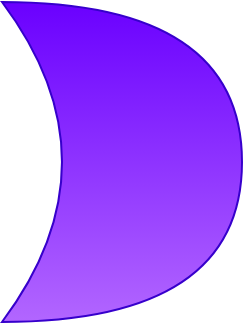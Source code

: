 <mxfile>
    <diagram id="c0SXAt3CQDxWpu28CjAQ" name="Page-1">
        <mxGraphModel dx="810" dy="617" grid="1" gridSize="10" guides="1" tooltips="1" connect="1" arrows="1" fold="1" page="1" pageScale="1" pageWidth="850" pageHeight="1100" math="0" shadow="0">
            <root>
                <mxCell id="0"/>
                <mxCell id="1" parent="0"/>
                <mxCell id="2" value="" style="shape=xor;whiteSpace=wrap;html=1;fillColor=#6a00ff;fontColor=#ffffff;strokeColor=#3700CC;gradientColor=#B266FF;" vertex="1" parent="1">
                    <mxGeometry x="140" y="170" width="120" height="160" as="geometry"/>
                </mxCell>
            </root>
        </mxGraphModel>
    </diagram>
</mxfile>